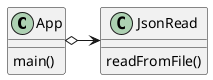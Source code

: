 @startuml
'https://plantuml.com/class-diagram
class App {
    main()
}

class JsonRead {
    readFromFile()
}

App o-> JsonRead

@enduml